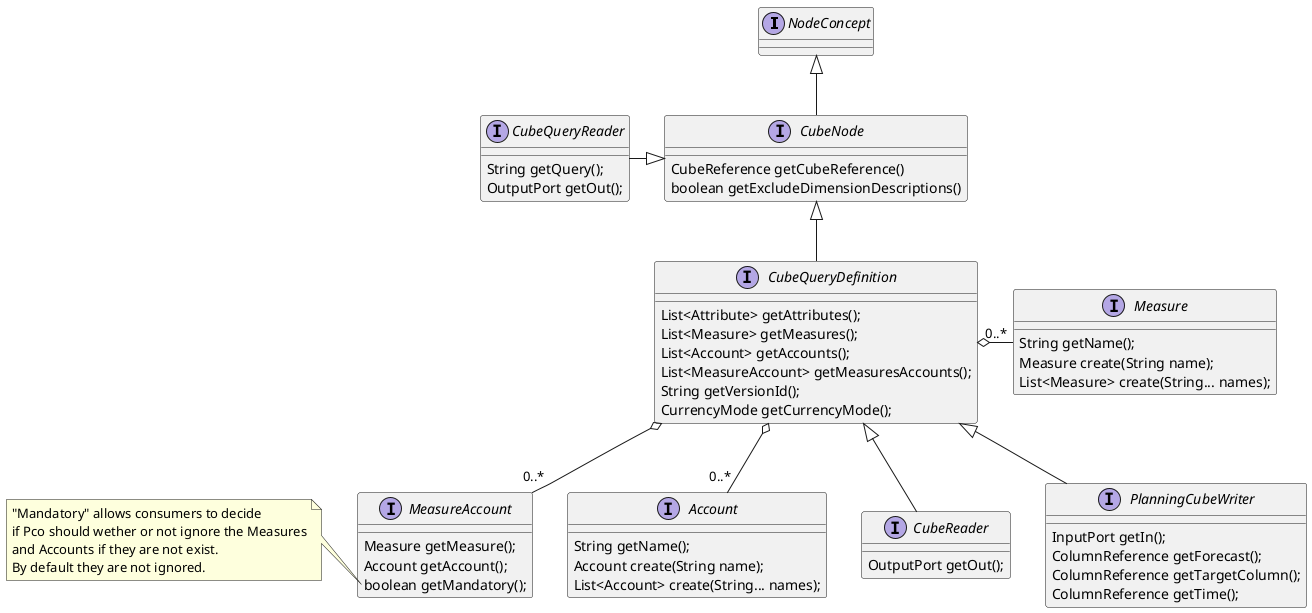@startuml

interface NodeConcept

interface CubeNode extends NodeConcept {
    CubeReference getCubeReference()
    boolean getExcludeDimensionDescriptions()
}


interface Measure  {
    String getName();
    Measure create(String name);
    List<Measure> create(String... names);
}

interface Account {
    String getName();
    Account create(String name);
    List<Account> create(String... names);
}

interface MeasureAccount {
    Measure getMeasure();
    Account getAccount();
    boolean getMandatory();
}

interface CubeQueryDefinition extends CubeNode {
    List<Attribute> getAttributes();
    List<Measure> getMeasures();
    List<Account> getAccounts();
    List<MeasureAccount> getMeasuresAccounts();
    String getVersionId();
    CurrencyMode getCurrencyMode();
}

interface CubeQueryReader {
    String getQuery();
    OutputPort getOut();
}

interface CubeReader extends CubeQueryDefinition {
    OutputPort getOut();
}

interface PlanningCubeWriter extends CubeQueryDefinition {

    InputPort getIn();
    ColumnReference getForecast();
    ColumnReference getTargetColumn();
    ColumnReference getTime();
}

CubeQueryDefinition o-right- "0..*" Measure
CubeQueryDefinition o-down- "0..*" Account
CubeQueryDefinition o-down- "0..*" MeasureAccount
CubeQueryReader -|> CubeNode

note left of MeasureAccount::getMandatory
 "Mandatory" allows consumers to decide 
 if Pco should wether or not ignore the Measures
 and Accounts if they are not exist. 
 By default they are not ignored.
end note

@enduml
